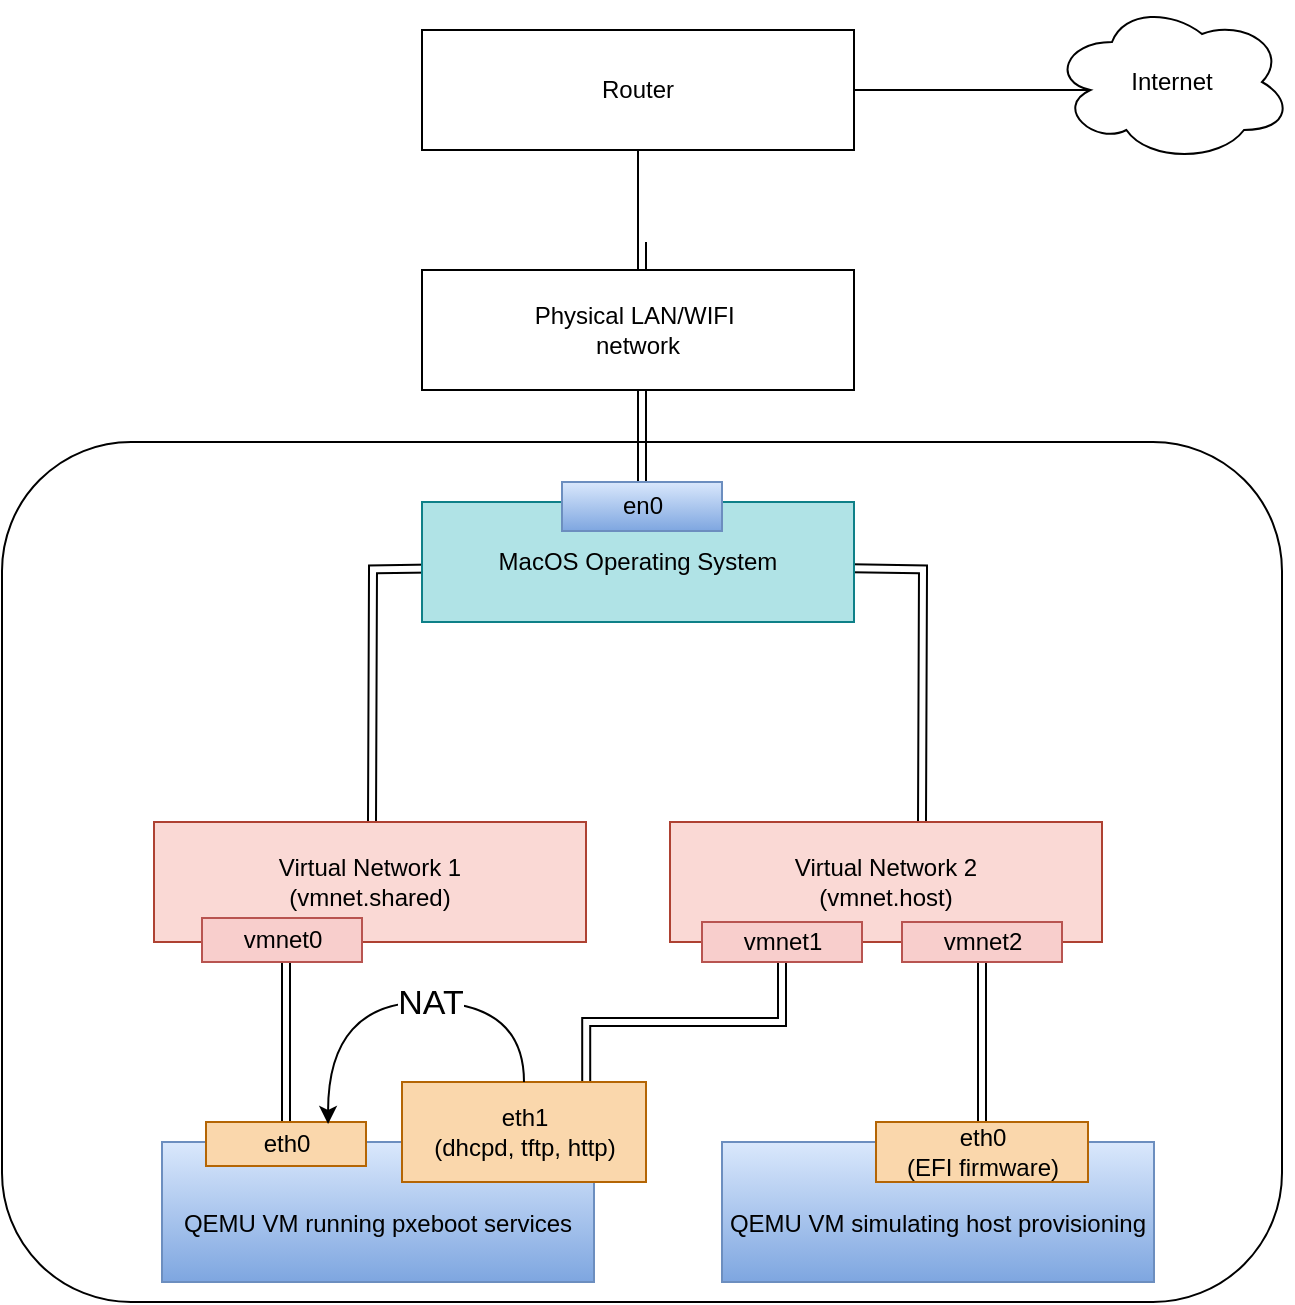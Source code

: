 <mxfile version="28.2.3">
  <diagram name="Page-1" id="_jOLjTJmLHpMI8LlLqs5">
    <mxGraphModel dx="1743" dy="946" grid="1" gridSize="10" guides="1" tooltips="1" connect="1" arrows="1" fold="1" page="1" pageScale="1" pageWidth="827" pageHeight="1169" math="0" shadow="0">
      <root>
        <mxCell id="0" />
        <mxCell id="1" parent="0" />
        <mxCell id="3QkSgR6UV6D2OkFC4Ujb-1" value="" style="rounded=1;whiteSpace=wrap;html=1;align=center;labelPosition=center;verticalLabelPosition=top;verticalAlign=bottom;spacing=-40;spacingTop=0;" vertex="1" parent="1">
          <mxGeometry x="80" y="320" width="640" height="430" as="geometry" />
        </mxCell>
        <mxCell id="3QkSgR6UV6D2OkFC4Ujb-2" value="Internet" style="ellipse;shape=cloud;whiteSpace=wrap;html=1;" vertex="1" parent="1">
          <mxGeometry x="605" y="100" width="120" height="80" as="geometry" />
        </mxCell>
        <mxCell id="3QkSgR6UV6D2OkFC4Ujb-26" style="edgeStyle=orthogonalEdgeStyle;rounded=0;orthogonalLoop=1;jettySize=auto;html=1;exitX=1;exitY=0.5;exitDx=0;exitDy=0;exitPerimeter=0;shape=link;" edge="1" parent="1">
          <mxGeometry relative="1" as="geometry">
            <mxPoint x="540" y="510" as="targetPoint" />
            <mxPoint x="505" y="383.182" as="sourcePoint" />
          </mxGeometry>
        </mxCell>
        <mxCell id="3QkSgR6UV6D2OkFC4Ujb-20" style="edgeStyle=orthogonalEdgeStyle;rounded=0;orthogonalLoop=1;jettySize=auto;html=1;startArrow=block;startFill=1;shape=link;" edge="1" parent="1" source="3QkSgR6UV6D2OkFC4Ujb-18">
          <mxGeometry relative="1" as="geometry">
            <mxPoint x="400" y="220" as="targetPoint" />
          </mxGeometry>
        </mxCell>
        <mxCell id="3QkSgR6UV6D2OkFC4Ujb-21" style="edgeStyle=orthogonalEdgeStyle;rounded=0;orthogonalLoop=1;jettySize=auto;html=1;entryX=0.5;entryY=0;entryDx=0;entryDy=0;entryPerimeter=0;shape=link;" edge="1" parent="1">
          <mxGeometry relative="1" as="geometry">
            <mxPoint x="295" y="383.2" as="sourcePoint" />
            <mxPoint x="265" y="510" as="targetPoint" />
          </mxGeometry>
        </mxCell>
        <mxCell id="3QkSgR6UV6D2OkFC4Ujb-30" style="edgeStyle=orthogonalEdgeStyle;rounded=0;orthogonalLoop=1;jettySize=auto;html=1;entryX=0.525;entryY=0.955;entryDx=0;entryDy=0;entryPerimeter=0;shape=link;" edge="1" parent="1" source="3QkSgR6UV6D2OkFC4Ujb-28" target="3QkSgR6UV6D2OkFC4Ujb-10">
          <mxGeometry relative="1" as="geometry" />
        </mxCell>
        <mxCell id="3QkSgR6UV6D2OkFC4Ujb-31" style="edgeStyle=orthogonalEdgeStyle;rounded=0;orthogonalLoop=1;jettySize=auto;html=1;entryX=0.5;entryY=0.95;entryDx=0;entryDy=0;entryPerimeter=0;shape=link;exitX=0.755;exitY=0;exitDx=0;exitDy=0;exitPerimeter=0;" edge="1" parent="1" source="3QkSgR6UV6D2OkFC4Ujb-29" target="3QkSgR6UV6D2OkFC4Ujb-24">
          <mxGeometry relative="1" as="geometry">
            <mxPoint x="327" y="630" as="sourcePoint" />
          </mxGeometry>
        </mxCell>
        <mxCell id="3QkSgR6UV6D2OkFC4Ujb-34" style="edgeStyle=orthogonalEdgeStyle;rounded=0;orthogonalLoop=1;jettySize=auto;html=1;entryX=0.5;entryY=1;entryDx=0;entryDy=0;entryPerimeter=0;shape=link;" edge="1" parent="1" source="3QkSgR6UV6D2OkFC4Ujb-33" target="3QkSgR6UV6D2OkFC4Ujb-25">
          <mxGeometry relative="1" as="geometry" />
        </mxCell>
        <mxCell id="3QkSgR6UV6D2OkFC4Ujb-59" style="edgeStyle=orthogonalEdgeStyle;rounded=0;orthogonalLoop=1;jettySize=auto;html=1;shape=filledEdge;startArrow=none;startFill=0;endArrow=none;endFill=0;" edge="1" parent="1" source="3QkSgR6UV6D2OkFC4Ujb-51" target="3QkSgR6UV6D2OkFC4Ujb-53">
          <mxGeometry relative="1" as="geometry" />
        </mxCell>
        <mxCell id="3QkSgR6UV6D2OkFC4Ujb-51" value="Router" style="rounded=0;whiteSpace=wrap;html=1;" vertex="1" parent="1">
          <mxGeometry x="290" y="114" width="216" height="60" as="geometry" />
        </mxCell>
        <mxCell id="3QkSgR6UV6D2OkFC4Ujb-53" value="&lt;span style=&quot;text-wrap-mode: nowrap;&quot;&gt;Physical LAN/WIFI&amp;nbsp;&lt;/span&gt;&lt;br style=&quot;padding: 0px; margin: 0px; text-wrap-mode: nowrap;&quot;&gt;&lt;span style=&quot;text-wrap-mode: nowrap;&quot;&gt;network&lt;/span&gt;" style="rounded=0;whiteSpace=wrap;html=1;" vertex="1" parent="1">
          <mxGeometry x="290" y="234" width="216" height="60" as="geometry" />
        </mxCell>
        <mxCell id="3QkSgR6UV6D2OkFC4Ujb-55" value="&lt;span style=&quot;text-wrap-mode: nowrap;&quot;&gt;MacOS Operating System&lt;/span&gt;" style="rounded=0;whiteSpace=wrap;html=1;fillColor=#b0e3e6;strokeColor=#0e8088;" vertex="1" parent="1">
          <mxGeometry x="290" y="350" width="216" height="60" as="geometry" />
        </mxCell>
        <mxCell id="3QkSgR6UV6D2OkFC4Ujb-18" value="en0" style="verticalLabelPosition=middle;verticalAlign=middle;html=1;shape=mxgraph.basic.rect;fillColor2=none;strokeWidth=1;size=20;indent=5;labelPosition=center;align=center;fillColor=#dae8fc;gradientColor=#7ea6e0;strokeColor=#6c8ebf;" vertex="1" parent="1">
          <mxGeometry x="360" y="340" width="80" height="24.545" as="geometry" />
        </mxCell>
        <mxCell id="3QkSgR6UV6D2OkFC4Ujb-58" style="edgeStyle=entityRelationEdgeStyle;rounded=0;orthogonalLoop=1;jettySize=auto;html=1;exitX=1;exitY=0.5;exitDx=0;exitDy=0;entryX=0.16;entryY=0.55;entryDx=0;entryDy=0;entryPerimeter=0;shape=filledEdge;startArrow=none;startFill=0;endArrow=none;endFill=0;" edge="1" parent="1" source="3QkSgR6UV6D2OkFC4Ujb-51" target="3QkSgR6UV6D2OkFC4Ujb-2">
          <mxGeometry relative="1" as="geometry" />
        </mxCell>
        <mxCell id="3QkSgR6UV6D2OkFC4Ujb-60" value="&lt;span style=&quot;text-wrap-mode: nowrap;&quot;&gt;Virtual Network 1&lt;/span&gt;&lt;div&gt;&lt;span style=&quot;text-wrap-mode: nowrap;&quot;&gt;(vmnet.shared)&lt;/span&gt;&lt;/div&gt;" style="rounded=0;whiteSpace=wrap;html=1;fillColor=#fad9d5;strokeColor=#ae4132;" vertex="1" parent="1">
          <mxGeometry x="156" y="510" width="216" height="60" as="geometry" />
        </mxCell>
        <mxCell id="3QkSgR6UV6D2OkFC4Ujb-10" value="vmnet0" style="verticalLabelPosition=middle;verticalAlign=middle;html=1;shape=mxgraph.basic.rect;fillColor2=none;strokeWidth=1;size=20;indent=5;labelPosition=center;align=center;fillColor=#f8cecc;strokeColor=#b85450;" vertex="1" parent="1">
          <mxGeometry x="180" y="558" width="80" height="22" as="geometry" />
        </mxCell>
        <mxCell id="3QkSgR6UV6D2OkFC4Ujb-61" value="&lt;span style=&quot;text-wrap-mode: nowrap;&quot;&gt;Virtual Network 2&lt;/span&gt;&lt;div&gt;&lt;span style=&quot;text-wrap-mode: nowrap;&quot;&gt;(vmnet.host)&lt;/span&gt;&lt;/div&gt;" style="rounded=0;whiteSpace=wrap;html=1;fillColor=#fad9d5;strokeColor=#ae4132;" vertex="1" parent="1">
          <mxGeometry x="414" y="510" width="216" height="60" as="geometry" />
        </mxCell>
        <mxCell id="3QkSgR6UV6D2OkFC4Ujb-24" value="vmnet1" style="verticalLabelPosition=middle;verticalAlign=middle;html=1;shape=mxgraph.basic.rect;fillColor2=none;strokeWidth=1;size=20;indent=0;labelPosition=center;align=center;fillColor=#f8cecc;strokeColor=#b85450;" vertex="1" parent="1">
          <mxGeometry x="430" y="560" width="80" height="20" as="geometry" />
        </mxCell>
        <mxCell id="3QkSgR6UV6D2OkFC4Ujb-25" value="vmnet2" style="verticalLabelPosition=middle;verticalAlign=middle;html=1;shape=mxgraph.basic.rect;fillColor2=none;strokeWidth=1;size=20;indent=0;labelPosition=center;align=center;fillColor=#f8cecc;strokeColor=#b85450;" vertex="1" parent="1">
          <mxGeometry x="530" y="560" width="80" height="20" as="geometry" />
        </mxCell>
        <mxCell id="3QkSgR6UV6D2OkFC4Ujb-62" value="&lt;span style=&quot;text-wrap-mode: nowrap;&quot;&gt;QEMU VM running pxeboot services&lt;/span&gt;" style="rounded=0;whiteSpace=wrap;html=1;verticalAlign=middle;spacing=0;spacingBottom=-11;fillColor=#dae8fc;gradientColor=#7ea6e0;strokeColor=#6c8ebf;" vertex="1" parent="1">
          <mxGeometry x="160" y="670" width="216" height="70" as="geometry" />
        </mxCell>
        <mxCell id="3QkSgR6UV6D2OkFC4Ujb-28" value="eth0" style="verticalLabelPosition=middle;verticalAlign=middle;html=1;shape=mxgraph.basic.rect;fillColor2=none;strokeWidth=1;size=0;indent=5;labelPosition=center;align=center;fillColor=#fad7ac;strokeColor=#b46504;" vertex="1" parent="1">
          <mxGeometry x="182" y="660" width="80" height="22" as="geometry" />
        </mxCell>
        <mxCell id="3QkSgR6UV6D2OkFC4Ujb-29" value="eth1&lt;div&gt;(dhcpd, tftp, http)&lt;/div&gt;" style="verticalLabelPosition=middle;verticalAlign=middle;html=1;shape=mxgraph.basic.rect;fillColor2=none;strokeWidth=1;size=0;indent=5;labelPosition=center;align=center;fillColor=#fad7ac;strokeColor=#b46504;" vertex="1" parent="1">
          <mxGeometry x="280" y="640" width="122" height="50" as="geometry" />
        </mxCell>
        <mxCell id="3QkSgR6UV6D2OkFC4Ujb-63" value="&lt;span style=&quot;text-wrap-mode: nowrap;&quot;&gt;QEMU VM simulating host provisioning&lt;/span&gt;" style="rounded=0;whiteSpace=wrap;html=1;verticalAlign=middle;spacing=0;spacingBottom=-11;fillColor=#dae8fc;gradientColor=#7ea6e0;strokeColor=#6c8ebf;" vertex="1" parent="1">
          <mxGeometry x="440" y="670" width="216" height="70" as="geometry" />
        </mxCell>
        <mxCell id="3QkSgR6UV6D2OkFC4Ujb-33" value="eth0&lt;div&gt;(EFI firmware)&lt;/div&gt;" style="verticalLabelPosition=middle;verticalAlign=middle;html=1;shape=mxgraph.basic.rect;fillColor2=none;strokeWidth=1;size=0;indent=5;labelPosition=center;align=center;fillColor=#fad7ac;strokeColor=#b46504;" vertex="1" parent="1">
          <mxGeometry x="517" y="660" width="106" height="30" as="geometry" />
        </mxCell>
        <mxCell id="3QkSgR6UV6D2OkFC4Ujb-66" style="edgeStyle=orthogonalEdgeStyle;curved=1;rounded=0;orthogonalLoop=1;jettySize=auto;html=1;entryX=0.763;entryY=0.045;entryDx=0;entryDy=0;entryPerimeter=0;" edge="1" parent="1" source="3QkSgR6UV6D2OkFC4Ujb-29" target="3QkSgR6UV6D2OkFC4Ujb-28">
          <mxGeometry relative="1" as="geometry">
            <Array as="points">
              <mxPoint x="341" y="600" />
              <mxPoint x="243" y="600" />
            </Array>
          </mxGeometry>
        </mxCell>
        <mxCell id="3QkSgR6UV6D2OkFC4Ujb-67" value="NAT" style="edgeLabel;html=1;align=center;verticalAlign=middle;resizable=0;points=[];" vertex="1" connectable="0" parent="3QkSgR6UV6D2OkFC4Ujb-66">
          <mxGeometry x="-0.116" y="3" relative="1" as="geometry">
            <mxPoint as="offset" />
          </mxGeometry>
        </mxCell>
        <mxCell id="3QkSgR6UV6D2OkFC4Ujb-68" value="&lt;font style=&quot;font-size: 17px;&quot;&gt;NAT&lt;/font&gt;" style="edgeLabel;html=1;align=center;verticalAlign=middle;resizable=0;points=[];" vertex="1" connectable="0" parent="3QkSgR6UV6D2OkFC4Ujb-66">
          <mxGeometry x="-0.126" y="1" relative="1" as="geometry">
            <mxPoint as="offset" />
          </mxGeometry>
        </mxCell>
      </root>
    </mxGraphModel>
  </diagram>
</mxfile>
